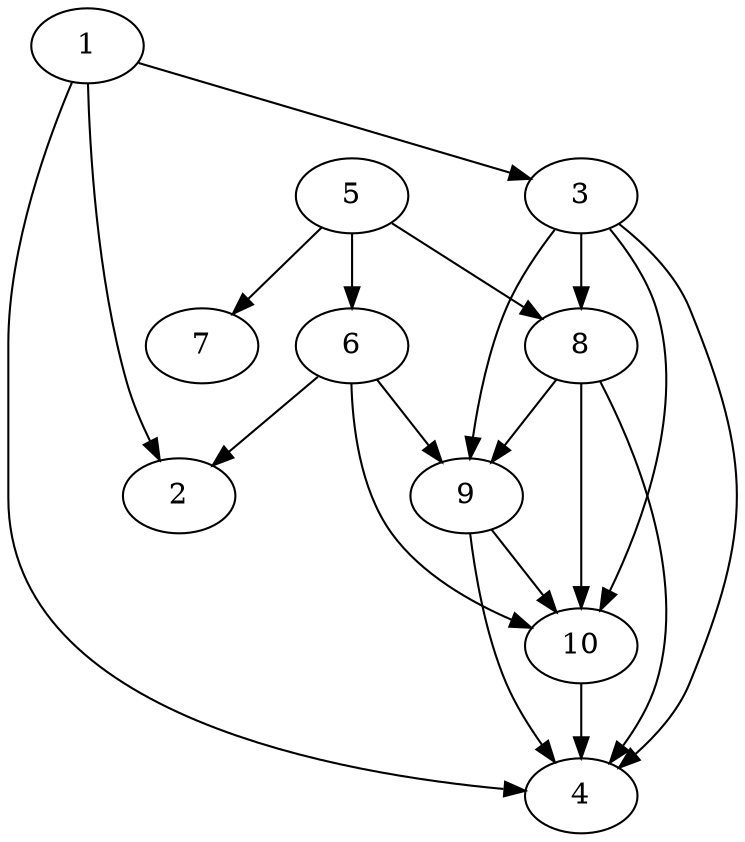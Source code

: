 strict digraph G {
  1 [ Start="-1" Processor="-1" Weight="6" ];
  2 [ Start="-1" Processor="-1" Weight="10" ];
  3 [ Start="-1" Processor="-1" Weight="3" ];
  4 [ Start="-1" Processor="-1" Weight="8" ];
  5 [ Start="-1" Processor="-1" Weight="5" ];
  6 [ Start="-1" Processor="-1" Weight="5" ];
  7 [ Start="-1" Processor="-1" Weight="7" ];
  8 [ Start="-1" Processor="-1" Weight="8" ];
  9 [ Start="-1" Processor="-1" Weight="3" ];
  10 [ Start="-1" Processor="-1" Weight="8" ];
  1 -> 2 [ Weight="34" ];
  1 -> 3 [ Weight="24" ];
  1 -> 4 [ Weight="44" ];
  5 -> 6 [ Weight="48" ];
  5 -> 7 [ Weight="19" ];
  5 -> 8 [ Weight="39" ];
  6 -> 2 [ Weight="10" ];
  6 -> 9 [ Weight="48" ];
  6 -> 10 [ Weight="48" ];
  3 -> 8 [ Weight="10" ];
  3 -> 9 [ Weight="48" ];
  3 -> 10 [ Weight="48" ];
  3 -> 4 [ Weight="39" ];
  8 -> 9 [ Weight="15" ];
  8 -> 10 [ Weight="39" ];
  8 -> 4 [ Weight="29" ];
  9 -> 10 [ Weight="15" ];
  9 -> 4 [ Weight="34" ];
  10 -> 4 [ Weight="39" ];
}
